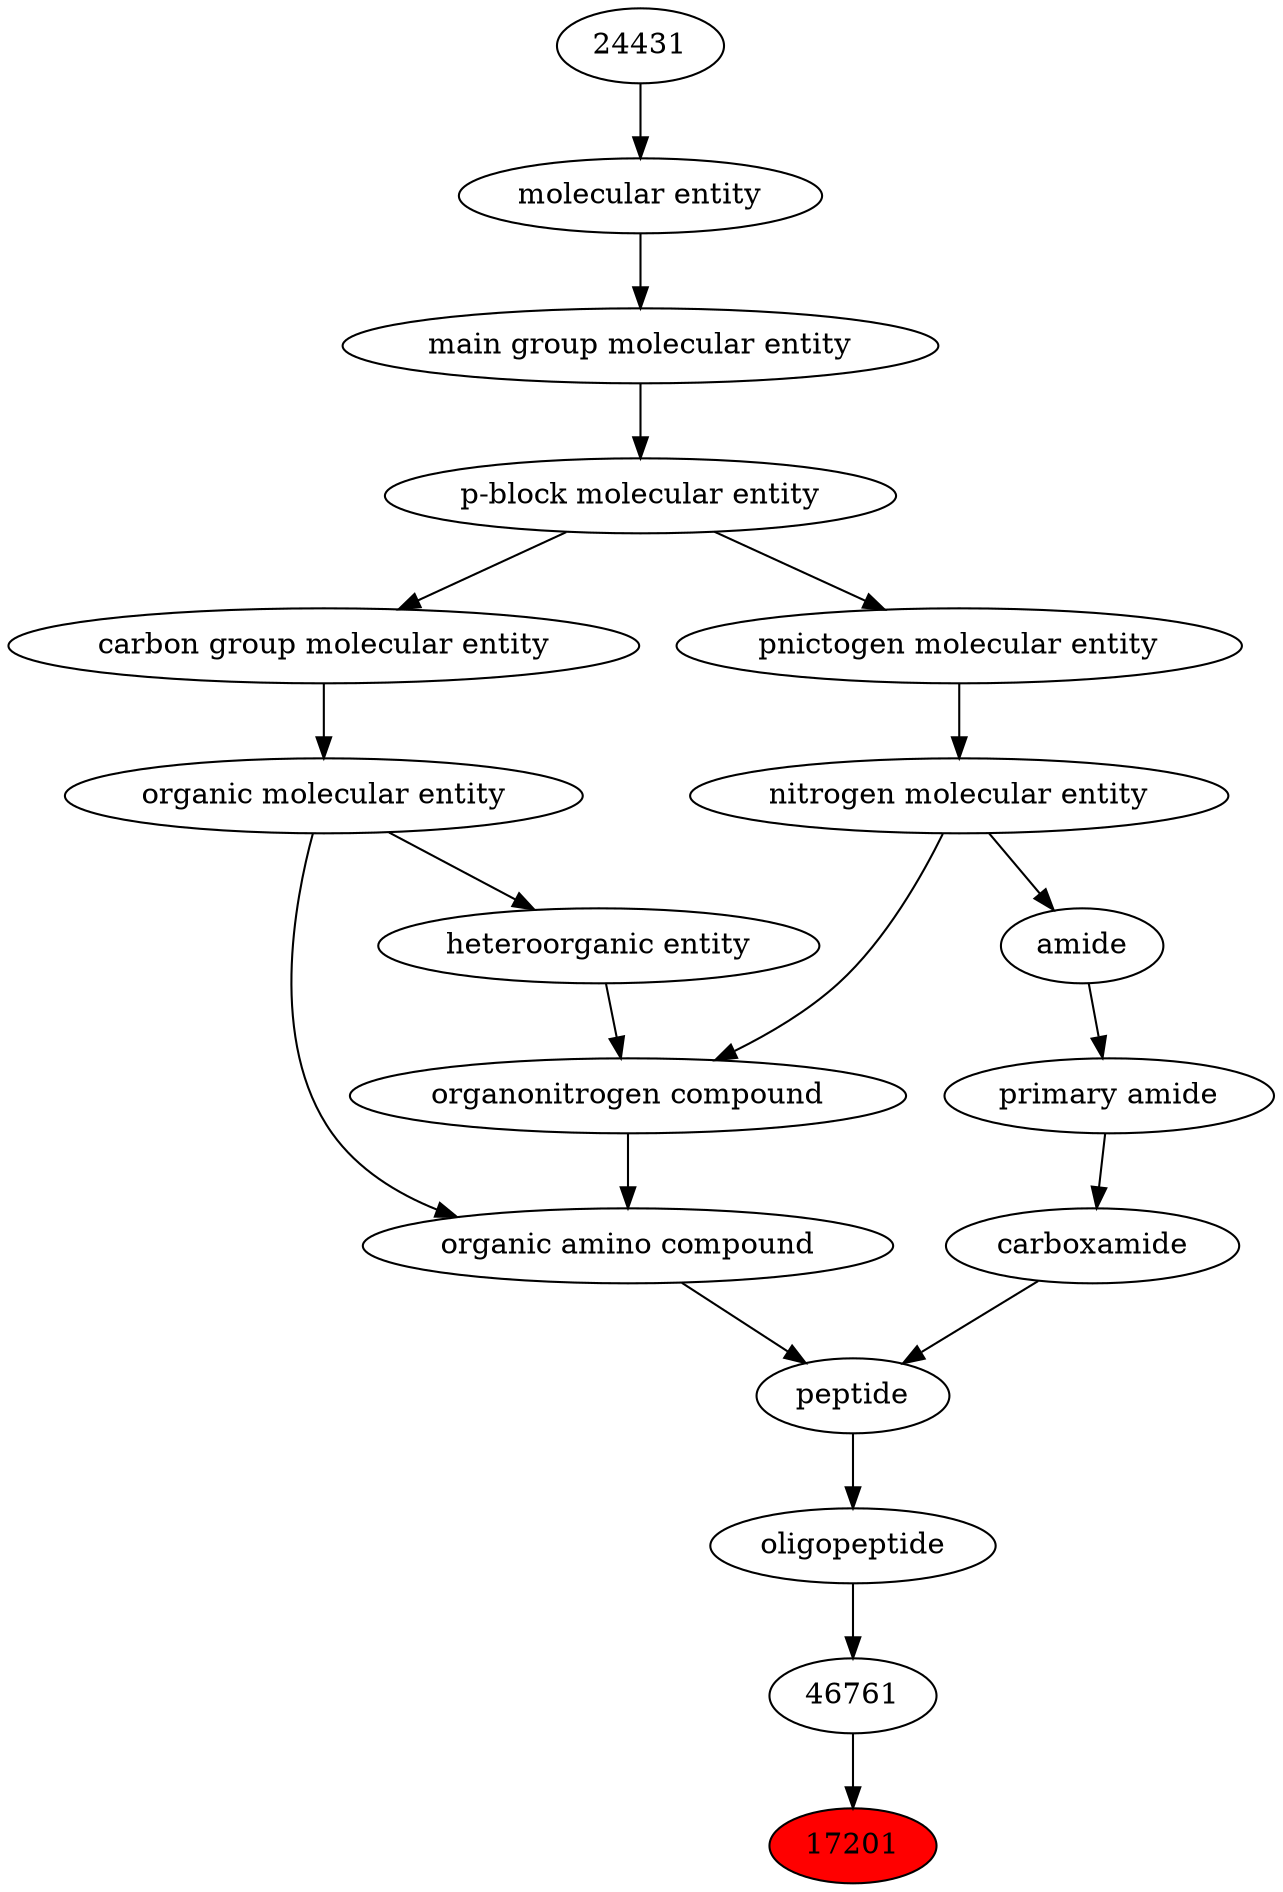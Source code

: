 digraph tree{ 
17201 [label="17201" fillcolor=red style=filled]
46761 -> 17201
46761 [label="46761"]
25676 -> 46761
25676 [label="oligopeptide"]
16670 -> 25676
16670 [label="peptide"]
50047 -> 16670
37622 -> 16670
50047 [label="organic amino compound"]
50860 -> 50047
35352 -> 50047
37622 [label="carboxamide"]
33256 -> 37622
50860 [label="organic molecular entity"]
33582 -> 50860
35352 [label="organonitrogen compound"]
51143 -> 35352
33285 -> 35352
33256 [label="primary amide"]
32988 -> 33256
33582 [label="carbon group molecular entity"]
33675 -> 33582
51143 [label="nitrogen molecular entity"]
33302 -> 51143
33285 [label="heteroorganic entity"]
50860 -> 33285
32988 [label="amide"]
51143 -> 32988
33675 [label="p-block molecular entity"]
33579 -> 33675
33302 [label="pnictogen molecular entity"]
33675 -> 33302
33579 [label="main group molecular entity"]
23367 -> 33579
23367 [label="molecular entity"]
24431 -> 23367
24431 [label="24431"]
}